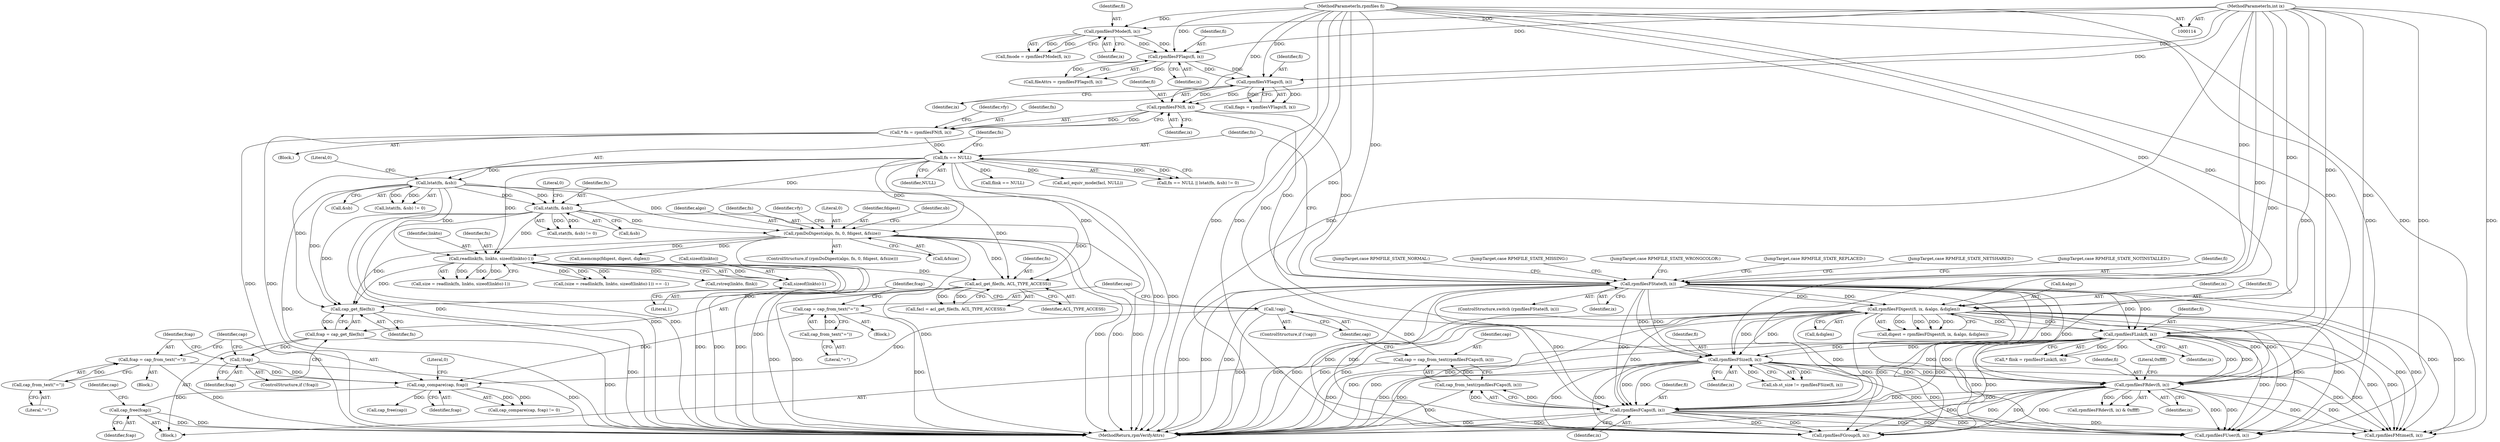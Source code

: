 digraph "1_rpm_c815822c8bdb138066ff58c624ae83e3a12ebfa9@API" {
"1000543" [label="(Call,cap_free(fcap))"];
"1000536" [label="(Call,cap_compare(cap, fcap))"];
"1000518" [label="(Call,cap = cap_from_text(\"=\"))"];
"1000520" [label="(Call,cap_from_text(\"=\"))"];
"1000515" [label="(Call,!cap)"];
"1000508" [label="(Call,cap = cap_from_text(rpmfilesFCaps(fi, ix)))"];
"1000510" [label="(Call,cap_from_text(rpmfilesFCaps(fi, ix)))"];
"1000511" [label="(Call,rpmfilesFCaps(fi, ix))"];
"1000274" [label="(Call,rpmfilesFDigest(fi, ix, &algo, &diglen))"];
"1000149" [label="(Call,rpmfilesFState(fi, ix))"];
"1000140" [label="(Call,rpmfilesFN(fi, ix))"];
"1000134" [label="(Call,rpmfilesVFlags(fi, ix))"];
"1000128" [label="(Call,rpmfilesFFlags(fi, ix))"];
"1000122" [label="(Call,rpmfilesFMode(fi, ix))"];
"1000115" [label="(MethodParameterIn,rpmfiles fi)"];
"1000116" [label="(MethodParameterIn,int ix)"];
"1000490" [label="(Call,rpmfilesFRdev(fi, ix))"];
"1000381" [label="(Call,rpmfilesFSize(fi, ix))"];
"1000351" [label="(Call,rpmfilesFLink(fi, ix))"];
"1000527" [label="(Call,!fcap)"];
"1000522" [label="(Call,fcap = cap_get_file(fn))"];
"1000524" [label="(Call,cap_get_file(fn))"];
"1000332" [label="(Call,readlink(fn, linkto, sizeof(linkto)-1))"];
"1000285" [label="(Call,rpmDoDigest(algo, fn, 0, fdigest, &fsize))"];
"1000183" [label="(Call,lstat(fn, &sb))"];
"1000179" [label="(Call,fn == NULL)"];
"1000138" [label="(Call,* fn = rpmfilesFN(fi, ix))"];
"1000203" [label="(Call,stat(fn, &sb))"];
"1000335" [label="(Call,sizeof(linkto)-1)"];
"1000425" [label="(Call,acl_get_file(fn, ACL_TYPE_ACCESS))"];
"1000530" [label="(Call,fcap = cap_from_text(\"=\"))"];
"1000532" [label="(Call,cap_from_text(\"=\"))"];
"1000204" [label="(Identifier,fn)"];
"1000124" [label="(Identifier,ix)"];
"1000275" [label="(Identifier,fi)"];
"1000491" [label="(Identifier,fi)"];
"1000279" [label="(Call,&diglen)"];
"1000523" [label="(Identifier,fcap)"];
"1000527" [label="(Call,!fcap)"];
"1000277" [label="(Call,&algo)"];
"1000544" [label="(Identifier,fcap)"];
"1000134" [label="(Call,rpmfilesVFlags(fi, ix))"];
"1000118" [label="(Block,)"];
"1000706" [label="(MethodReturn,rpmVerifyAttrs)"];
"1000536" [label="(Call,cap_compare(cap, fcap))"];
"1000203" [label="(Call,stat(fn, &sb))"];
"1000492" [label="(Identifier,ix)"];
"1000335" [label="(Call,sizeof(linkto)-1)"];
"1000187" [label="(Literal,0)"];
"1000272" [label="(Call,digest = rpmfilesFDigest(fi, ix, &algo, &diglen))"];
"1000129" [label="(Identifier,fi)"];
"1000183" [label="(Call,lstat(fn, &sb))"];
"1000510" [label="(Call,cap_from_text(rpmfilesFCaps(fi, ix)))"];
"1000302" [label="(Identifier,sb)"];
"1000135" [label="(Identifier,fi)"];
"1000332" [label="(Call,readlink(fn, linkto, sizeof(linkto)-1))"];
"1000139" [label="(Identifier,fn)"];
"1000519" [label="(Identifier,cap)"];
"1000175" [label="(JumpTarget,case RPMFILE_STATE_MISSING:)"];
"1000180" [label="(Identifier,fn)"];
"1000132" [label="(Call,flags = rpmfilesVFlags(fi, ix))"];
"1000426" [label="(Identifier,fn)"];
"1000179" [label="(Call,fn == NULL)"];
"1000181" [label="(Identifier,NULL)"];
"1000185" [label="(Call,&sb)"];
"1000423" [label="(Call,facl = acl_get_file(fn, ACL_TYPE_ACCESS))"];
"1000116" [label="(MethodParameterIn,int ix)"];
"1000520" [label="(Call,cap_from_text(\"=\"))"];
"1000361" [label="(Call,flink == NULL)"];
"1000526" [label="(ControlStructure,if (!fcap))"];
"1000330" [label="(Call,size = readlink(fn, linkto, sizeof(linkto)-1))"];
"1000336" [label="(Call,sizeof(linkto))"];
"1000517" [label="(Block,)"];
"1000524" [label="(Call,cap_get_file(fn))"];
"1000329" [label="(Call,(size = readlink(fn, linkto, sizeof(linkto)-1)) == -1)"];
"1000123" [label="(Identifier,fi)"];
"1000286" [label="(Identifier,algo)"];
"1000513" [label="(Identifier,ix)"];
"1000115" [label="(MethodParameterIn,rpmfiles fi)"];
"1000381" [label="(Call,rpmfilesFSize(fi, ix))"];
"1000333" [label="(Identifier,fn)"];
"1000433" [label="(Call,acl_equiv_mode(facl, NULL))"];
"1000140" [label="(Call,rpmfilesFN(fi, ix))"];
"1000537" [label="(Identifier,cap)"];
"1000120" [label="(Call,fmode = rpmfilesFMode(fi, ix))"];
"1000505" [label="(Block,)"];
"1000162" [label="(JumpTarget,case RPMFILE_STATE_WRONGCOLOR:)"];
"1000138" [label="(Call,* fn = rpmfilesFN(fi, ix))"];
"1000157" [label="(JumpTarget,case RPMFILE_STATE_REPLACED:)"];
"1000382" [label="(Identifier,fi)"];
"1000306" [label="(Call,memcmp(fdigest, digest, diglen))"];
"1000352" [label="(Identifier,fi)"];
"1000284" [label="(ControlStructure,if (rpmDoDigest(algo, fn, 0, fdigest, &fsize)))"];
"1000148" [label="(ControlStructure,switch (rpmfilesFState(fi, ix)))"];
"1000530" [label="(Call,fcap = cap_from_text(\"=\"))"];
"1000153" [label="(JumpTarget,case RPMFILE_STATE_NETSHARED:)"];
"1000287" [label="(Identifier,fn)"];
"1000543" [label="(Call,cap_free(fcap))"];
"1000511" [label="(Call,rpmfilesFCaps(fi, ix))"];
"1000154" [label="(JumpTarget,case RPMFILE_STATE_NOTINSTALLED:)"];
"1000334" [label="(Identifier,linkto)"];
"1000427" [label="(Identifier,ACL_TYPE_ACCESS)"];
"1000151" [label="(Identifier,ix)"];
"1000493" [label="(Literal,0xffff)"];
"1000532" [label="(Call,cap_from_text(\"=\"))"];
"1000535" [label="(Call,cap_compare(cap, fcap) != 0)"];
"1000285" [label="(Call,rpmDoDigest(algo, fn, 0, fdigest, &fsize))"];
"1000141" [label="(Identifier,fi)"];
"1000184" [label="(Identifier,fn)"];
"1000525" [label="(Identifier,fn)"];
"1000383" [label="(Identifier,ix)"];
"1000521" [label="(Literal,\"=\")"];
"1000142" [label="(Identifier,ix)"];
"1000377" [label="(Call,sb.st_size != rpmfilesFSize(fi, ix))"];
"1000489" [label="(Call,rpmfilesFRdev(fi, ix) & 0xffff)"];
"1000531" [label="(Identifier,fcap)"];
"1000126" [label="(Call,fileAttrs = rpmfilesFFlags(fi, ix))"];
"1000546" [label="(Identifier,cap)"];
"1000351" [label="(Call,rpmfilesFLink(fi, ix))"];
"1000290" [label="(Call,&fsize)"];
"1000146" [label="(Identifier,vfy)"];
"1000490" [label="(Call,rpmfilesFRdev(fi, ix))"];
"1000516" [label="(Identifier,cap)"];
"1000522" [label="(Call,fcap = cap_get_file(fn))"];
"1000518" [label="(Call,cap = cap_from_text(\"=\"))"];
"1000349" [label="(Call,* flink = rpmfilesFLink(fi, ix))"];
"1000149" [label="(Call,rpmfilesFState(fi, ix))"];
"1000538" [label="(Identifier,fcap)"];
"1000539" [label="(Literal,0)"];
"1000545" [label="(Call,cap_free(cap))"];
"1000365" [label="(Call,rstreq(linkto, flink))"];
"1000122" [label="(Call,rpmfilesFMode(fi, ix))"];
"1000512" [label="(Identifier,fi)"];
"1000276" [label="(Identifier,ix)"];
"1000207" [label="(Literal,0)"];
"1000294" [label="(Identifier,vfy)"];
"1000288" [label="(Literal,0)"];
"1000338" [label="(Literal,1)"];
"1000529" [label="(Block,)"];
"1000533" [label="(Literal,\"=\")"];
"1000289" [label="(Identifier,fdigest)"];
"1000128" [label="(Call,rpmfilesFFlags(fi, ix))"];
"1000150" [label="(Identifier,fi)"];
"1000509" [label="(Identifier,cap)"];
"1000648" [label="(Call,rpmfilesFGroup(fi, ix))"];
"1000182" [label="(Call,lstat(fn, &sb) != 0)"];
"1000174" [label="(JumpTarget,case RPMFILE_STATE_NORMAL:)"];
"1000514" [label="(ControlStructure,if (!cap))"];
"1000578" [label="(Call,rpmfilesFUser(fi, ix))"];
"1000508" [label="(Call,cap = cap_from_text(rpmfilesFCaps(fi, ix)))"];
"1000178" [label="(Call,fn == NULL || lstat(fn, &sb) != 0)"];
"1000130" [label="(Identifier,ix)"];
"1000205" [label="(Call,&sb)"];
"1000515" [label="(Call,!cap)"];
"1000528" [label="(Identifier,fcap)"];
"1000425" [label="(Call,acl_get_file(fn, ACL_TYPE_ACCESS))"];
"1000556" [label="(Call,rpmfilesFMtime(fi, ix))"];
"1000353" [label="(Identifier,ix)"];
"1000202" [label="(Call,stat(fn, &sb) != 0)"];
"1000274" [label="(Call,rpmfilesFDigest(fi, ix, &algo, &diglen))"];
"1000136" [label="(Identifier,ix)"];
"1000543" -> "1000505"  [label="AST: "];
"1000543" -> "1000544"  [label="CFG: "];
"1000544" -> "1000543"  [label="AST: "];
"1000546" -> "1000543"  [label="CFG: "];
"1000543" -> "1000706"  [label="DDG: "];
"1000543" -> "1000706"  [label="DDG: "];
"1000536" -> "1000543"  [label="DDG: "];
"1000536" -> "1000535"  [label="AST: "];
"1000536" -> "1000538"  [label="CFG: "];
"1000537" -> "1000536"  [label="AST: "];
"1000538" -> "1000536"  [label="AST: "];
"1000539" -> "1000536"  [label="CFG: "];
"1000536" -> "1000535"  [label="DDG: "];
"1000536" -> "1000535"  [label="DDG: "];
"1000518" -> "1000536"  [label="DDG: "];
"1000515" -> "1000536"  [label="DDG: "];
"1000527" -> "1000536"  [label="DDG: "];
"1000530" -> "1000536"  [label="DDG: "];
"1000536" -> "1000545"  [label="DDG: "];
"1000518" -> "1000517"  [label="AST: "];
"1000518" -> "1000520"  [label="CFG: "];
"1000519" -> "1000518"  [label="AST: "];
"1000520" -> "1000518"  [label="AST: "];
"1000523" -> "1000518"  [label="CFG: "];
"1000518" -> "1000706"  [label="DDG: "];
"1000520" -> "1000518"  [label="DDG: "];
"1000520" -> "1000521"  [label="CFG: "];
"1000521" -> "1000520"  [label="AST: "];
"1000515" -> "1000514"  [label="AST: "];
"1000515" -> "1000516"  [label="CFG: "];
"1000516" -> "1000515"  [label="AST: "];
"1000519" -> "1000515"  [label="CFG: "];
"1000523" -> "1000515"  [label="CFG: "];
"1000515" -> "1000706"  [label="DDG: "];
"1000508" -> "1000515"  [label="DDG: "];
"1000508" -> "1000505"  [label="AST: "];
"1000508" -> "1000510"  [label="CFG: "];
"1000509" -> "1000508"  [label="AST: "];
"1000510" -> "1000508"  [label="AST: "];
"1000516" -> "1000508"  [label="CFG: "];
"1000508" -> "1000706"  [label="DDG: "];
"1000510" -> "1000508"  [label="DDG: "];
"1000510" -> "1000511"  [label="CFG: "];
"1000511" -> "1000510"  [label="AST: "];
"1000510" -> "1000706"  [label="DDG: "];
"1000511" -> "1000510"  [label="DDG: "];
"1000511" -> "1000510"  [label="DDG: "];
"1000511" -> "1000513"  [label="CFG: "];
"1000512" -> "1000511"  [label="AST: "];
"1000513" -> "1000511"  [label="AST: "];
"1000511" -> "1000706"  [label="DDG: "];
"1000511" -> "1000706"  [label="DDG: "];
"1000274" -> "1000511"  [label="DDG: "];
"1000274" -> "1000511"  [label="DDG: "];
"1000490" -> "1000511"  [label="DDG: "];
"1000490" -> "1000511"  [label="DDG: "];
"1000381" -> "1000511"  [label="DDG: "];
"1000381" -> "1000511"  [label="DDG: "];
"1000149" -> "1000511"  [label="DDG: "];
"1000149" -> "1000511"  [label="DDG: "];
"1000351" -> "1000511"  [label="DDG: "];
"1000351" -> "1000511"  [label="DDG: "];
"1000115" -> "1000511"  [label="DDG: "];
"1000116" -> "1000511"  [label="DDG: "];
"1000511" -> "1000556"  [label="DDG: "];
"1000511" -> "1000556"  [label="DDG: "];
"1000511" -> "1000578"  [label="DDG: "];
"1000511" -> "1000578"  [label="DDG: "];
"1000511" -> "1000648"  [label="DDG: "];
"1000511" -> "1000648"  [label="DDG: "];
"1000274" -> "1000272"  [label="AST: "];
"1000274" -> "1000279"  [label="CFG: "];
"1000275" -> "1000274"  [label="AST: "];
"1000276" -> "1000274"  [label="AST: "];
"1000277" -> "1000274"  [label="AST: "];
"1000279" -> "1000274"  [label="AST: "];
"1000272" -> "1000274"  [label="CFG: "];
"1000274" -> "1000706"  [label="DDG: "];
"1000274" -> "1000706"  [label="DDG: "];
"1000274" -> "1000706"  [label="DDG: "];
"1000274" -> "1000706"  [label="DDG: "];
"1000274" -> "1000272"  [label="DDG: "];
"1000274" -> "1000272"  [label="DDG: "];
"1000274" -> "1000272"  [label="DDG: "];
"1000274" -> "1000272"  [label="DDG: "];
"1000149" -> "1000274"  [label="DDG: "];
"1000149" -> "1000274"  [label="DDG: "];
"1000115" -> "1000274"  [label="DDG: "];
"1000116" -> "1000274"  [label="DDG: "];
"1000274" -> "1000351"  [label="DDG: "];
"1000274" -> "1000351"  [label="DDG: "];
"1000274" -> "1000381"  [label="DDG: "];
"1000274" -> "1000381"  [label="DDG: "];
"1000274" -> "1000490"  [label="DDG: "];
"1000274" -> "1000490"  [label="DDG: "];
"1000274" -> "1000556"  [label="DDG: "];
"1000274" -> "1000556"  [label="DDG: "];
"1000274" -> "1000578"  [label="DDG: "];
"1000274" -> "1000578"  [label="DDG: "];
"1000274" -> "1000648"  [label="DDG: "];
"1000274" -> "1000648"  [label="DDG: "];
"1000149" -> "1000148"  [label="AST: "];
"1000149" -> "1000151"  [label="CFG: "];
"1000150" -> "1000149"  [label="AST: "];
"1000151" -> "1000149"  [label="AST: "];
"1000153" -> "1000149"  [label="CFG: "];
"1000154" -> "1000149"  [label="CFG: "];
"1000157" -> "1000149"  [label="CFG: "];
"1000162" -> "1000149"  [label="CFG: "];
"1000174" -> "1000149"  [label="CFG: "];
"1000175" -> "1000149"  [label="CFG: "];
"1000180" -> "1000149"  [label="CFG: "];
"1000149" -> "1000706"  [label="DDG: "];
"1000149" -> "1000706"  [label="DDG: "];
"1000149" -> "1000706"  [label="DDG: "];
"1000140" -> "1000149"  [label="DDG: "];
"1000140" -> "1000149"  [label="DDG: "];
"1000115" -> "1000149"  [label="DDG: "];
"1000116" -> "1000149"  [label="DDG: "];
"1000149" -> "1000351"  [label="DDG: "];
"1000149" -> "1000351"  [label="DDG: "];
"1000149" -> "1000381"  [label="DDG: "];
"1000149" -> "1000381"  [label="DDG: "];
"1000149" -> "1000490"  [label="DDG: "];
"1000149" -> "1000490"  [label="DDG: "];
"1000149" -> "1000556"  [label="DDG: "];
"1000149" -> "1000556"  [label="DDG: "];
"1000149" -> "1000578"  [label="DDG: "];
"1000149" -> "1000578"  [label="DDG: "];
"1000149" -> "1000648"  [label="DDG: "];
"1000149" -> "1000648"  [label="DDG: "];
"1000140" -> "1000138"  [label="AST: "];
"1000140" -> "1000142"  [label="CFG: "];
"1000141" -> "1000140"  [label="AST: "];
"1000142" -> "1000140"  [label="AST: "];
"1000138" -> "1000140"  [label="CFG: "];
"1000140" -> "1000138"  [label="DDG: "];
"1000140" -> "1000138"  [label="DDG: "];
"1000134" -> "1000140"  [label="DDG: "];
"1000134" -> "1000140"  [label="DDG: "];
"1000115" -> "1000140"  [label="DDG: "];
"1000116" -> "1000140"  [label="DDG: "];
"1000134" -> "1000132"  [label="AST: "];
"1000134" -> "1000136"  [label="CFG: "];
"1000135" -> "1000134"  [label="AST: "];
"1000136" -> "1000134"  [label="AST: "];
"1000132" -> "1000134"  [label="CFG: "];
"1000134" -> "1000132"  [label="DDG: "];
"1000134" -> "1000132"  [label="DDG: "];
"1000128" -> "1000134"  [label="DDG: "];
"1000128" -> "1000134"  [label="DDG: "];
"1000115" -> "1000134"  [label="DDG: "];
"1000116" -> "1000134"  [label="DDG: "];
"1000128" -> "1000126"  [label="AST: "];
"1000128" -> "1000130"  [label="CFG: "];
"1000129" -> "1000128"  [label="AST: "];
"1000130" -> "1000128"  [label="AST: "];
"1000126" -> "1000128"  [label="CFG: "];
"1000128" -> "1000126"  [label="DDG: "];
"1000128" -> "1000126"  [label="DDG: "];
"1000122" -> "1000128"  [label="DDG: "];
"1000122" -> "1000128"  [label="DDG: "];
"1000115" -> "1000128"  [label="DDG: "];
"1000116" -> "1000128"  [label="DDG: "];
"1000122" -> "1000120"  [label="AST: "];
"1000122" -> "1000124"  [label="CFG: "];
"1000123" -> "1000122"  [label="AST: "];
"1000124" -> "1000122"  [label="AST: "];
"1000120" -> "1000122"  [label="CFG: "];
"1000122" -> "1000120"  [label="DDG: "];
"1000122" -> "1000120"  [label="DDG: "];
"1000115" -> "1000122"  [label="DDG: "];
"1000116" -> "1000122"  [label="DDG: "];
"1000115" -> "1000114"  [label="AST: "];
"1000115" -> "1000706"  [label="DDG: "];
"1000115" -> "1000351"  [label="DDG: "];
"1000115" -> "1000381"  [label="DDG: "];
"1000115" -> "1000490"  [label="DDG: "];
"1000115" -> "1000556"  [label="DDG: "];
"1000115" -> "1000578"  [label="DDG: "];
"1000115" -> "1000648"  [label="DDG: "];
"1000116" -> "1000114"  [label="AST: "];
"1000116" -> "1000706"  [label="DDG: "];
"1000116" -> "1000351"  [label="DDG: "];
"1000116" -> "1000381"  [label="DDG: "];
"1000116" -> "1000490"  [label="DDG: "];
"1000116" -> "1000556"  [label="DDG: "];
"1000116" -> "1000578"  [label="DDG: "];
"1000116" -> "1000648"  [label="DDG: "];
"1000490" -> "1000489"  [label="AST: "];
"1000490" -> "1000492"  [label="CFG: "];
"1000491" -> "1000490"  [label="AST: "];
"1000492" -> "1000490"  [label="AST: "];
"1000493" -> "1000490"  [label="CFG: "];
"1000490" -> "1000706"  [label="DDG: "];
"1000490" -> "1000706"  [label="DDG: "];
"1000490" -> "1000489"  [label="DDG: "];
"1000490" -> "1000489"  [label="DDG: "];
"1000381" -> "1000490"  [label="DDG: "];
"1000381" -> "1000490"  [label="DDG: "];
"1000351" -> "1000490"  [label="DDG: "];
"1000351" -> "1000490"  [label="DDG: "];
"1000490" -> "1000556"  [label="DDG: "];
"1000490" -> "1000556"  [label="DDG: "];
"1000490" -> "1000578"  [label="DDG: "];
"1000490" -> "1000578"  [label="DDG: "];
"1000490" -> "1000648"  [label="DDG: "];
"1000490" -> "1000648"  [label="DDG: "];
"1000381" -> "1000377"  [label="AST: "];
"1000381" -> "1000383"  [label="CFG: "];
"1000382" -> "1000381"  [label="AST: "];
"1000383" -> "1000381"  [label="AST: "];
"1000377" -> "1000381"  [label="CFG: "];
"1000381" -> "1000706"  [label="DDG: "];
"1000381" -> "1000706"  [label="DDG: "];
"1000381" -> "1000377"  [label="DDG: "];
"1000381" -> "1000377"  [label="DDG: "];
"1000351" -> "1000381"  [label="DDG: "];
"1000351" -> "1000381"  [label="DDG: "];
"1000381" -> "1000556"  [label="DDG: "];
"1000381" -> "1000556"  [label="DDG: "];
"1000381" -> "1000578"  [label="DDG: "];
"1000381" -> "1000578"  [label="DDG: "];
"1000381" -> "1000648"  [label="DDG: "];
"1000381" -> "1000648"  [label="DDG: "];
"1000351" -> "1000349"  [label="AST: "];
"1000351" -> "1000353"  [label="CFG: "];
"1000352" -> "1000351"  [label="AST: "];
"1000353" -> "1000351"  [label="AST: "];
"1000349" -> "1000351"  [label="CFG: "];
"1000351" -> "1000706"  [label="DDG: "];
"1000351" -> "1000706"  [label="DDG: "];
"1000351" -> "1000349"  [label="DDG: "];
"1000351" -> "1000349"  [label="DDG: "];
"1000351" -> "1000556"  [label="DDG: "];
"1000351" -> "1000556"  [label="DDG: "];
"1000351" -> "1000578"  [label="DDG: "];
"1000351" -> "1000578"  [label="DDG: "];
"1000351" -> "1000648"  [label="DDG: "];
"1000351" -> "1000648"  [label="DDG: "];
"1000527" -> "1000526"  [label="AST: "];
"1000527" -> "1000528"  [label="CFG: "];
"1000528" -> "1000527"  [label="AST: "];
"1000531" -> "1000527"  [label="CFG: "];
"1000537" -> "1000527"  [label="CFG: "];
"1000527" -> "1000706"  [label="DDG: "];
"1000522" -> "1000527"  [label="DDG: "];
"1000522" -> "1000505"  [label="AST: "];
"1000522" -> "1000524"  [label="CFG: "];
"1000523" -> "1000522"  [label="AST: "];
"1000524" -> "1000522"  [label="AST: "];
"1000528" -> "1000522"  [label="CFG: "];
"1000522" -> "1000706"  [label="DDG: "];
"1000524" -> "1000522"  [label="DDG: "];
"1000524" -> "1000525"  [label="CFG: "];
"1000525" -> "1000524"  [label="AST: "];
"1000524" -> "1000706"  [label="DDG: "];
"1000332" -> "1000524"  [label="DDG: "];
"1000285" -> "1000524"  [label="DDG: "];
"1000183" -> "1000524"  [label="DDG: "];
"1000425" -> "1000524"  [label="DDG: "];
"1000179" -> "1000524"  [label="DDG: "];
"1000203" -> "1000524"  [label="DDG: "];
"1000332" -> "1000330"  [label="AST: "];
"1000332" -> "1000335"  [label="CFG: "];
"1000333" -> "1000332"  [label="AST: "];
"1000334" -> "1000332"  [label="AST: "];
"1000335" -> "1000332"  [label="AST: "];
"1000330" -> "1000332"  [label="CFG: "];
"1000332" -> "1000706"  [label="DDG: "];
"1000332" -> "1000706"  [label="DDG: "];
"1000332" -> "1000706"  [label="DDG: "];
"1000332" -> "1000329"  [label="DDG: "];
"1000332" -> "1000329"  [label="DDG: "];
"1000332" -> "1000329"  [label="DDG: "];
"1000332" -> "1000330"  [label="DDG: "];
"1000332" -> "1000330"  [label="DDG: "];
"1000332" -> "1000330"  [label="DDG: "];
"1000285" -> "1000332"  [label="DDG: "];
"1000183" -> "1000332"  [label="DDG: "];
"1000179" -> "1000332"  [label="DDG: "];
"1000203" -> "1000332"  [label="DDG: "];
"1000335" -> "1000332"  [label="DDG: "];
"1000332" -> "1000365"  [label="DDG: "];
"1000332" -> "1000425"  [label="DDG: "];
"1000285" -> "1000284"  [label="AST: "];
"1000285" -> "1000290"  [label="CFG: "];
"1000286" -> "1000285"  [label="AST: "];
"1000287" -> "1000285"  [label="AST: "];
"1000288" -> "1000285"  [label="AST: "];
"1000289" -> "1000285"  [label="AST: "];
"1000290" -> "1000285"  [label="AST: "];
"1000294" -> "1000285"  [label="CFG: "];
"1000302" -> "1000285"  [label="CFG: "];
"1000285" -> "1000706"  [label="DDG: "];
"1000285" -> "1000706"  [label="DDG: "];
"1000285" -> "1000706"  [label="DDG: "];
"1000285" -> "1000706"  [label="DDG: "];
"1000285" -> "1000706"  [label="DDG: "];
"1000183" -> "1000285"  [label="DDG: "];
"1000179" -> "1000285"  [label="DDG: "];
"1000203" -> "1000285"  [label="DDG: "];
"1000285" -> "1000306"  [label="DDG: "];
"1000285" -> "1000425"  [label="DDG: "];
"1000183" -> "1000182"  [label="AST: "];
"1000183" -> "1000185"  [label="CFG: "];
"1000184" -> "1000183"  [label="AST: "];
"1000185" -> "1000183"  [label="AST: "];
"1000187" -> "1000183"  [label="CFG: "];
"1000183" -> "1000706"  [label="DDG: "];
"1000183" -> "1000706"  [label="DDG: "];
"1000183" -> "1000182"  [label="DDG: "];
"1000183" -> "1000182"  [label="DDG: "];
"1000179" -> "1000183"  [label="DDG: "];
"1000183" -> "1000203"  [label="DDG: "];
"1000183" -> "1000203"  [label="DDG: "];
"1000183" -> "1000425"  [label="DDG: "];
"1000179" -> "1000178"  [label="AST: "];
"1000179" -> "1000181"  [label="CFG: "];
"1000180" -> "1000179"  [label="AST: "];
"1000181" -> "1000179"  [label="AST: "];
"1000184" -> "1000179"  [label="CFG: "];
"1000178" -> "1000179"  [label="CFG: "];
"1000179" -> "1000706"  [label="DDG: "];
"1000179" -> "1000706"  [label="DDG: "];
"1000179" -> "1000178"  [label="DDG: "];
"1000179" -> "1000178"  [label="DDG: "];
"1000138" -> "1000179"  [label="DDG: "];
"1000179" -> "1000203"  [label="DDG: "];
"1000179" -> "1000361"  [label="DDG: "];
"1000179" -> "1000425"  [label="DDG: "];
"1000179" -> "1000433"  [label="DDG: "];
"1000138" -> "1000118"  [label="AST: "];
"1000139" -> "1000138"  [label="AST: "];
"1000146" -> "1000138"  [label="CFG: "];
"1000138" -> "1000706"  [label="DDG: "];
"1000138" -> "1000706"  [label="DDG: "];
"1000203" -> "1000202"  [label="AST: "];
"1000203" -> "1000205"  [label="CFG: "];
"1000204" -> "1000203"  [label="AST: "];
"1000205" -> "1000203"  [label="AST: "];
"1000207" -> "1000203"  [label="CFG: "];
"1000203" -> "1000706"  [label="DDG: "];
"1000203" -> "1000706"  [label="DDG: "];
"1000203" -> "1000202"  [label="DDG: "];
"1000203" -> "1000202"  [label="DDG: "];
"1000203" -> "1000425"  [label="DDG: "];
"1000335" -> "1000338"  [label="CFG: "];
"1000336" -> "1000335"  [label="AST: "];
"1000338" -> "1000335"  [label="AST: "];
"1000425" -> "1000423"  [label="AST: "];
"1000425" -> "1000427"  [label="CFG: "];
"1000426" -> "1000425"  [label="AST: "];
"1000427" -> "1000425"  [label="AST: "];
"1000423" -> "1000425"  [label="CFG: "];
"1000425" -> "1000706"  [label="DDG: "];
"1000425" -> "1000706"  [label="DDG: "];
"1000425" -> "1000423"  [label="DDG: "];
"1000425" -> "1000423"  [label="DDG: "];
"1000530" -> "1000529"  [label="AST: "];
"1000530" -> "1000532"  [label="CFG: "];
"1000531" -> "1000530"  [label="AST: "];
"1000532" -> "1000530"  [label="AST: "];
"1000537" -> "1000530"  [label="CFG: "];
"1000530" -> "1000706"  [label="DDG: "];
"1000532" -> "1000530"  [label="DDG: "];
"1000532" -> "1000533"  [label="CFG: "];
"1000533" -> "1000532"  [label="AST: "];
}

